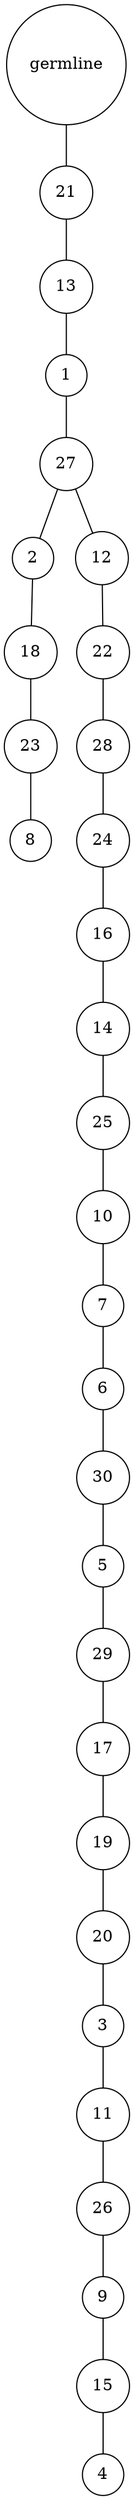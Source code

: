 graph {
	rankdir=UD;
	splines=line;
	node [shape=circle]
	"0x7fa80cdda4c0" [label="germline"];
	"0x7fa80cdda4f0" [label="21"];
	"0x7fa80cdda4c0" -- "0x7fa80cdda4f0" ;
	"0x7fa80cdda520" [label="13"];
	"0x7fa80cdda4f0" -- "0x7fa80cdda520" ;
	"0x7fa80cdda550" [label="1"];
	"0x7fa80cdda520" -- "0x7fa80cdda550" ;
	"0x7fa80cdda580" [label="27"];
	"0x7fa80cdda550" -- "0x7fa80cdda580" ;
	"0x7fa80cdda5b0" [label="2"];
	"0x7fa80cdda580" -- "0x7fa80cdda5b0" ;
	"0x7fa80cdda5e0" [label="18"];
	"0x7fa80cdda5b0" -- "0x7fa80cdda5e0" ;
	"0x7fa80cdda610" [label="23"];
	"0x7fa80cdda5e0" -- "0x7fa80cdda610" ;
	"0x7fa80cdda640" [label="8"];
	"0x7fa80cdda610" -- "0x7fa80cdda640" ;
	"0x7fa80cdda670" [label="12"];
	"0x7fa80cdda580" -- "0x7fa80cdda670" ;
	"0x7fa80cdda6a0" [label="22"];
	"0x7fa80cdda670" -- "0x7fa80cdda6a0" ;
	"0x7fa80cdda6d0" [label="28"];
	"0x7fa80cdda6a0" -- "0x7fa80cdda6d0" ;
	"0x7fa80cdda700" [label="24"];
	"0x7fa80cdda6d0" -- "0x7fa80cdda700" ;
	"0x7fa80cdda730" [label="16"];
	"0x7fa80cdda700" -- "0x7fa80cdda730" ;
	"0x7fa80cdda760" [label="14"];
	"0x7fa80cdda730" -- "0x7fa80cdda760" ;
	"0x7fa80cdda790" [label="25"];
	"0x7fa80cdda760" -- "0x7fa80cdda790" ;
	"0x7fa80cdda7c0" [label="10"];
	"0x7fa80cdda790" -- "0x7fa80cdda7c0" ;
	"0x7fa80cdda7f0" [label="7"];
	"0x7fa80cdda7c0" -- "0x7fa80cdda7f0" ;
	"0x7fa80cdda820" [label="6"];
	"0x7fa80cdda7f0" -- "0x7fa80cdda820" ;
	"0x7fa80cdda850" [label="30"];
	"0x7fa80cdda820" -- "0x7fa80cdda850" ;
	"0x7fa80cdda880" [label="5"];
	"0x7fa80cdda850" -- "0x7fa80cdda880" ;
	"0x7fa80cdda8b0" [label="29"];
	"0x7fa80cdda880" -- "0x7fa80cdda8b0" ;
	"0x7fa80cdda8e0" [label="17"];
	"0x7fa80cdda8b0" -- "0x7fa80cdda8e0" ;
	"0x7fa80cdda910" [label="19"];
	"0x7fa80cdda8e0" -- "0x7fa80cdda910" ;
	"0x7fa80cdda940" [label="20"];
	"0x7fa80cdda910" -- "0x7fa80cdda940" ;
	"0x7fa80cdda970" [label="3"];
	"0x7fa80cdda940" -- "0x7fa80cdda970" ;
	"0x7fa80cdda9a0" [label="11"];
	"0x7fa80cdda970" -- "0x7fa80cdda9a0" ;
	"0x7fa80cdda9d0" [label="26"];
	"0x7fa80cdda9a0" -- "0x7fa80cdda9d0" ;
	"0x7fa80cddaa00" [label="9"];
	"0x7fa80cdda9d0" -- "0x7fa80cddaa00" ;
	"0x7fa80cddaa30" [label="15"];
	"0x7fa80cddaa00" -- "0x7fa80cddaa30" ;
	"0x7fa80cddaa60" [label="4"];
	"0x7fa80cddaa30" -- "0x7fa80cddaa60" ;
}
